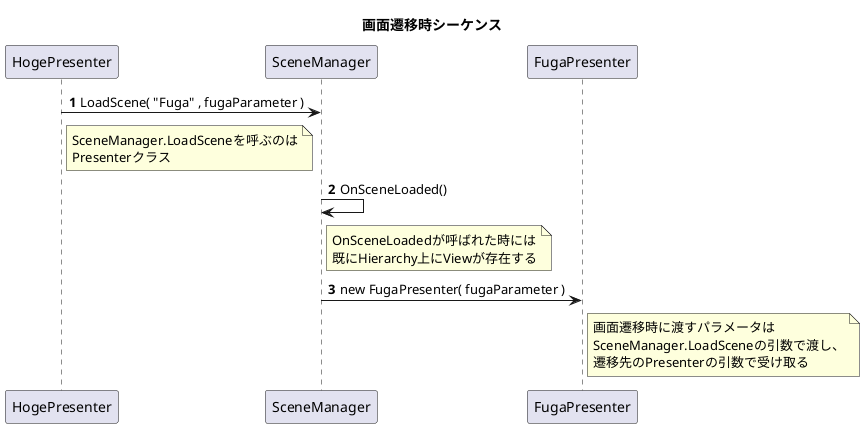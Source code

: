 @startuml

title 画面遷移時シーケンス
autonumber

HogePresenter -> SceneManager : LoadScene( "Fuga" , fugaParameter )
note right of HogePresenter
SceneManager.LoadSceneを呼ぶのは
Presenterクラス
end note
SceneManager -> SceneManager : OnSceneLoaded()
note right of SceneManager
OnSceneLoadedが呼ばれた時には
既にHierarchy上にViewが存在する
end note
SceneManager -> FugaPresenter : new FugaPresenter( fugaParameter )
note right of FugaPresenter
画面遷移時に渡すパラメータは
SceneManager.LoadSceneの引数で渡し、
遷移先のPresenterの引数で受け取る
end note

@enduml